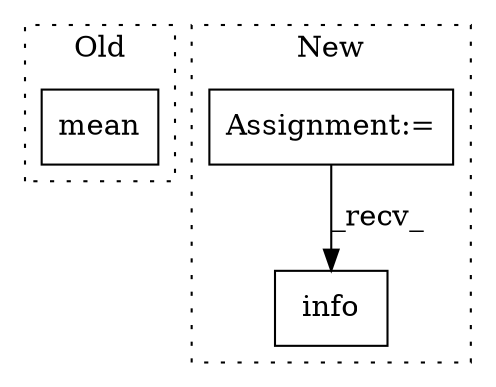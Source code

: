 digraph G {
subgraph cluster0 {
1 [label="mean" a="32" s="4788,4794" l="5,1" shape="box"];
label = "Old";
style="dotted";
}
subgraph cluster1 {
2 [label="info" a="32" s="3646,3690" l="5,1" shape="box"];
3 [label="Assignment:=" a="7" s="3581" l="1" shape="box"];
label = "New";
style="dotted";
}
3 -> 2 [label="_recv_"];
}